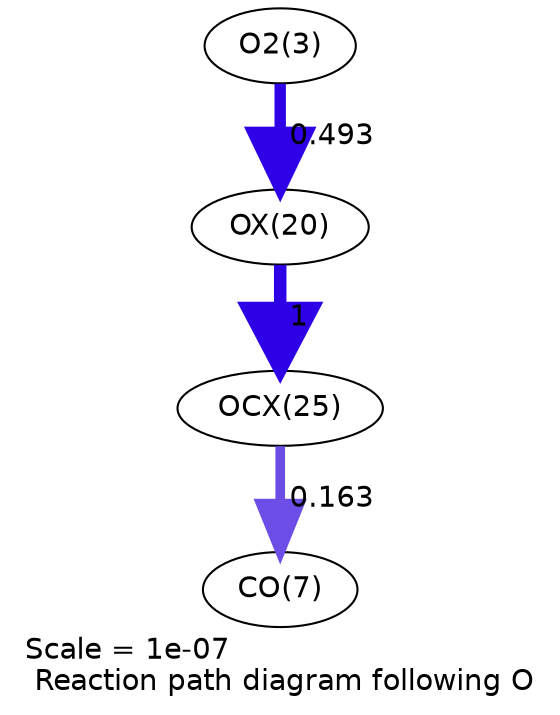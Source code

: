 digraph reaction_paths {
center=1;
s5 -> s26[fontname="Helvetica", penwidth=5.47, arrowsize=2.73, color="0.7, 0.993, 0.9"
, label=" 0.493"];
s26 -> s31[fontname="Helvetica", penwidth=6, arrowsize=3, color="0.7, 1.5, 0.9"
, label=" 1"];
s31 -> s9[fontname="Helvetica", penwidth=4.63, arrowsize=2.31, color="0.7, 0.663, 0.9"
, label=" 0.163"];
s5 [ fontname="Helvetica", label="O2(3)"];
s9 [ fontname="Helvetica", label="CO(7)"];
s26 [ fontname="Helvetica", label="OX(20)"];
s31 [ fontname="Helvetica", label="OCX(25)"];
 label = "Scale = 1e-07\l Reaction path diagram following O";
 fontname = "Helvetica";
}
